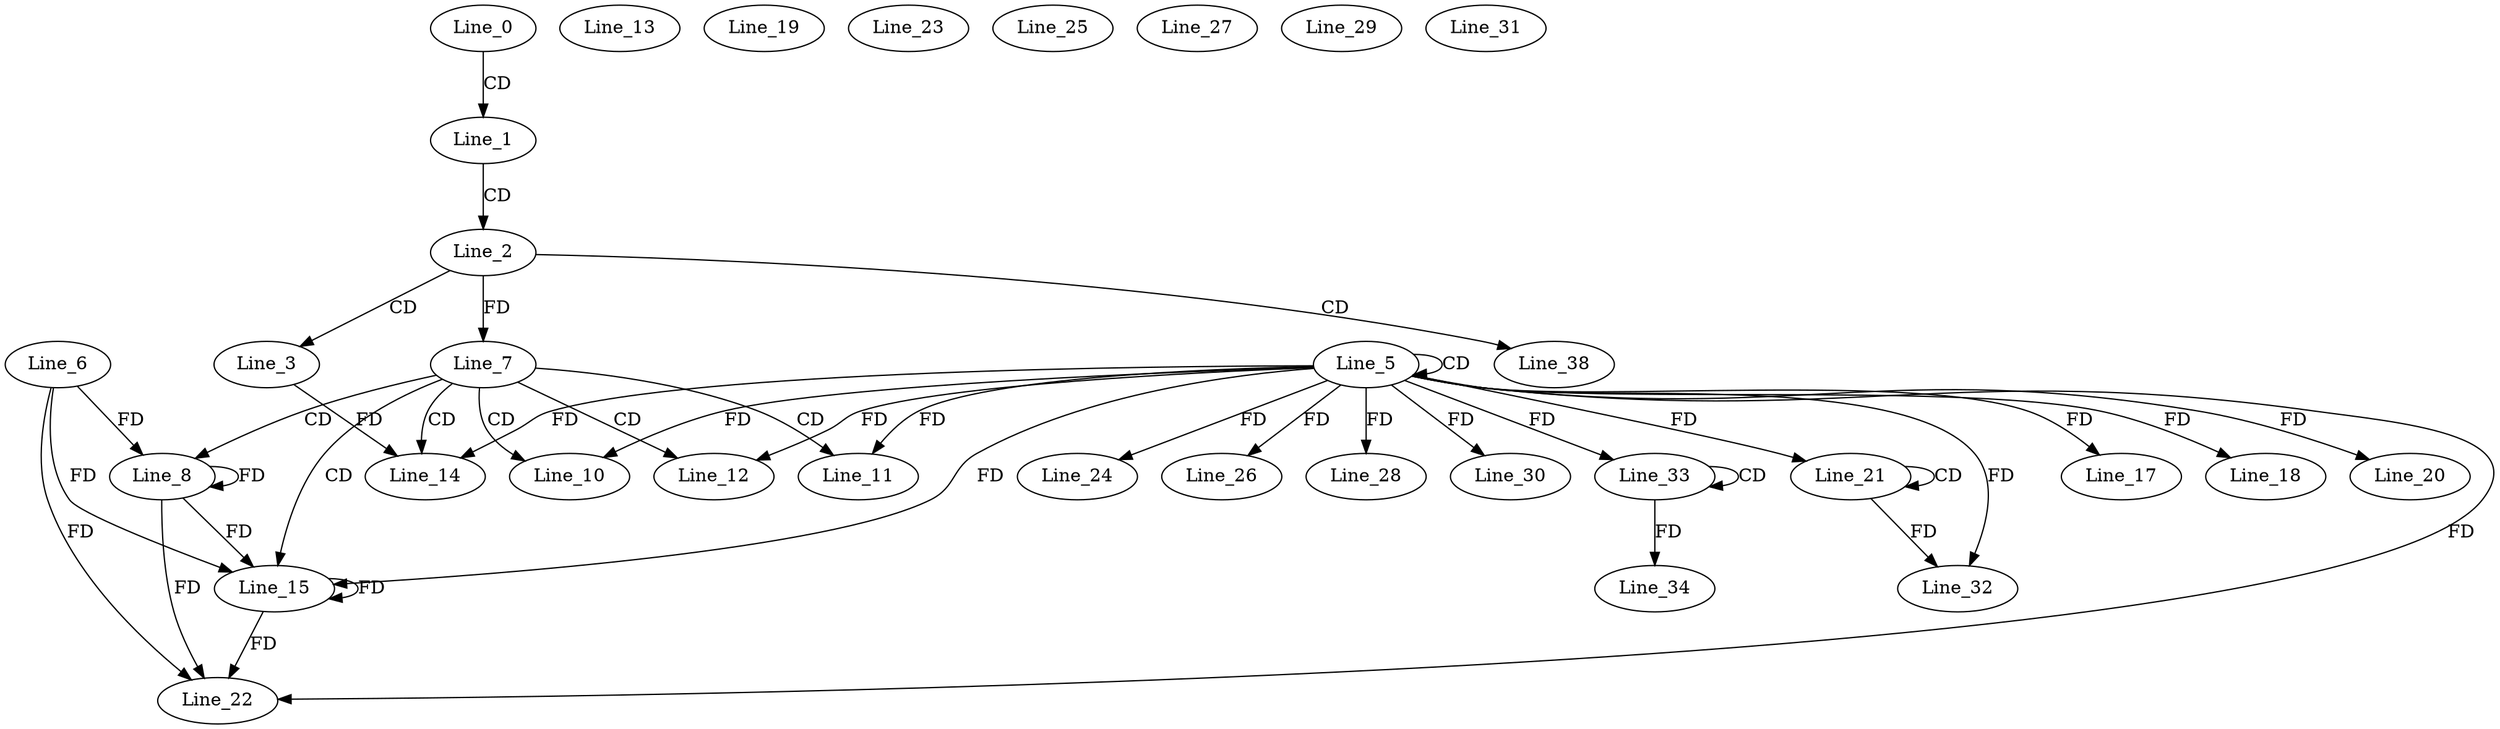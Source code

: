 digraph G {
  Line_0;
  Line_1;
  Line_2;
  Line_3;
  Line_3;
  Line_5;
  Line_5;
  Line_7;
  Line_8;
  Line_6;
  Line_8;
  Line_10;
  Line_11;
  Line_12;
  Line_13;
  Line_14;
  Line_14;
  Line_15;
  Line_15;
  Line_17;
  Line_18;
  Line_19;
  Line_20;
  Line_21;
  Line_21;
  Line_22;
  Line_22;
  Line_23;
  Line_24;
  Line_25;
  Line_26;
  Line_27;
  Line_28;
  Line_29;
  Line_30;
  Line_31;
  Line_32;
  Line_32;
  Line_33;
  Line_33;
  Line_34;
  Line_38;
  Line_0 -> Line_1 [ label="CD" ];
  Line_1 -> Line_2 [ label="CD" ];
  Line_2 -> Line_3 [ label="CD" ];
  Line_5 -> Line_5 [ label="CD" ];
  Line_2 -> Line_7 [ label="FD" ];
  Line_7 -> Line_8 [ label="CD" ];
  Line_6 -> Line_8 [ label="FD" ];
  Line_8 -> Line_8 [ label="FD" ];
  Line_7 -> Line_10 [ label="CD" ];
  Line_5 -> Line_10 [ label="FD" ];
  Line_7 -> Line_11 [ label="CD" ];
  Line_5 -> Line_11 [ label="FD" ];
  Line_7 -> Line_12 [ label="CD" ];
  Line_5 -> Line_12 [ label="FD" ];
  Line_7 -> Line_14 [ label="CD" ];
  Line_5 -> Line_14 [ label="FD" ];
  Line_3 -> Line_14 [ label="FD" ];
  Line_7 -> Line_15 [ label="CD" ];
  Line_6 -> Line_15 [ label="FD" ];
  Line_8 -> Line_15 [ label="FD" ];
  Line_15 -> Line_15 [ label="FD" ];
  Line_5 -> Line_15 [ label="FD" ];
  Line_5 -> Line_17 [ label="FD" ];
  Line_5 -> Line_18 [ label="FD" ];
  Line_5 -> Line_20 [ label="FD" ];
  Line_21 -> Line_21 [ label="CD" ];
  Line_5 -> Line_21 [ label="FD" ];
  Line_5 -> Line_22 [ label="FD" ];
  Line_6 -> Line_22 [ label="FD" ];
  Line_8 -> Line_22 [ label="FD" ];
  Line_15 -> Line_22 [ label="FD" ];
  Line_5 -> Line_24 [ label="FD" ];
  Line_5 -> Line_26 [ label="FD" ];
  Line_5 -> Line_28 [ label="FD" ];
  Line_5 -> Line_30 [ label="FD" ];
  Line_5 -> Line_32 [ label="FD" ];
  Line_21 -> Line_32 [ label="FD" ];
  Line_33 -> Line_33 [ label="CD" ];
  Line_5 -> Line_33 [ label="FD" ];
  Line_33 -> Line_34 [ label="FD" ];
  Line_2 -> Line_38 [ label="CD" ];
}
